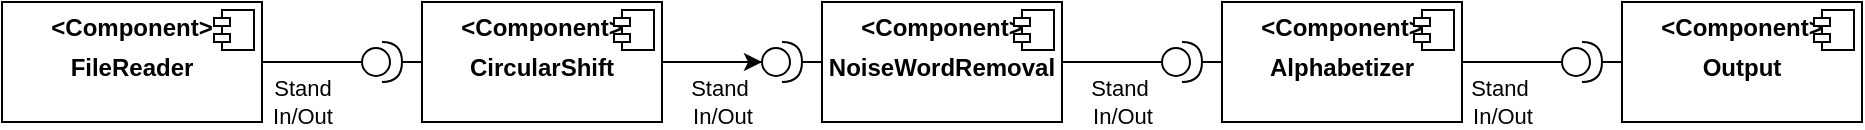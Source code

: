 <mxfile version="14.9.1" type="github">
  <diagram id="CF18A-GT9-lSxNKLadu5" name="Page-1">
    <mxGraphModel dx="1150" dy="673" grid="1" gridSize="10" guides="1" tooltips="1" connect="1" arrows="1" fold="1" page="1" pageScale="1" pageWidth="1100" pageHeight="850" math="0" shadow="0">
      <root>
        <mxCell id="0" />
        <mxCell id="1" parent="0" />
        <mxCell id="RMtMbsQrBZ2C0Liq4MZr-1" value="&lt;p style=&quot;margin: 0px ; margin-top: 6px ; text-align: center&quot;&gt;&lt;b&gt;&amp;lt;Component&amp;gt;&lt;/b&gt;&lt;/p&gt;&lt;p style=&quot;margin: 0px ; margin-top: 6px ; text-align: center&quot;&gt;&lt;b&gt;FileReader&lt;/b&gt;&lt;/p&gt;" style="align=left;overflow=fill;html=1;dropTarget=0;" parent="1" vertex="1">
          <mxGeometry x="30" y="210" width="130" height="60" as="geometry" />
        </mxCell>
        <mxCell id="RMtMbsQrBZ2C0Liq4MZr-2" value="" style="shape=component;jettyWidth=8;jettyHeight=4;" parent="RMtMbsQrBZ2C0Liq4MZr-1" vertex="1">
          <mxGeometry x="1" width="20" height="20" relative="1" as="geometry">
            <mxPoint x="-24" y="4" as="offset" />
          </mxGeometry>
        </mxCell>
        <mxCell id="RMtMbsQrBZ2C0Liq4MZr-3" value="" style="shape=providedRequiredInterface;html=1;verticalLabelPosition=bottom;" parent="1" vertex="1">
          <mxGeometry x="210" y="230" width="20" height="20" as="geometry" />
        </mxCell>
        <mxCell id="RMtMbsQrBZ2C0Liq4MZr-4" value="Stand &lt;br&gt;In/Out" style="endArrow=none;html=1;exitX=1;exitY=0.5;exitDx=0;exitDy=0;entryX=0;entryY=0.5;entryDx=0;entryDy=0;entryPerimeter=0;" parent="1" source="RMtMbsQrBZ2C0Liq4MZr-1" target="RMtMbsQrBZ2C0Liq4MZr-3" edge="1">
          <mxGeometry x="-0.2" y="-20" width="50" height="50" relative="1" as="geometry">
            <mxPoint x="330" y="370" as="sourcePoint" />
            <mxPoint x="380" y="320" as="targetPoint" />
            <mxPoint as="offset" />
          </mxGeometry>
        </mxCell>
        <mxCell id="0xQ-q-MiU8K1plo1jYHD-1" value="" style="edgeStyle=orthogonalEdgeStyle;rounded=0;orthogonalLoop=1;jettySize=auto;html=1;" parent="1" source="RMtMbsQrBZ2C0Liq4MZr-6" target="RMtMbsQrBZ2C0Liq4MZr-13" edge="1">
          <mxGeometry relative="1" as="geometry" />
        </mxCell>
        <mxCell id="RMtMbsQrBZ2C0Liq4MZr-6" value="&lt;p style=&quot;margin: 0px ; margin-top: 6px ; text-align: center&quot;&gt;&lt;b&gt;&amp;lt;Component&amp;gt;&lt;/b&gt;&lt;/p&gt;&lt;p style=&quot;margin: 0px ; margin-top: 6px ; text-align: center&quot;&gt;&lt;b&gt;CircularShift&lt;/b&gt;&lt;/p&gt;" style="align=left;overflow=fill;html=1;dropTarget=0;" parent="1" vertex="1">
          <mxGeometry x="240" y="210" width="120" height="60" as="geometry" />
        </mxCell>
        <mxCell id="RMtMbsQrBZ2C0Liq4MZr-7" value="" style="shape=component;jettyWidth=8;jettyHeight=4;" parent="RMtMbsQrBZ2C0Liq4MZr-6" vertex="1">
          <mxGeometry x="1" width="20" height="20" relative="1" as="geometry">
            <mxPoint x="-24" y="4" as="offset" />
          </mxGeometry>
        </mxCell>
        <mxCell id="RMtMbsQrBZ2C0Liq4MZr-8" value="" style="endArrow=none;html=1;exitX=1;exitY=0.5;exitDx=0;exitDy=0;entryX=0;entryY=0.5;entryDx=0;entryDy=0;exitPerimeter=0;" parent="1" source="RMtMbsQrBZ2C0Liq4MZr-3" target="RMtMbsQrBZ2C0Liq4MZr-6" edge="1">
          <mxGeometry width="50" height="50" relative="1" as="geometry">
            <mxPoint x="230" y="250" as="sourcePoint" />
            <mxPoint x="270" y="250" as="targetPoint" />
          </mxGeometry>
        </mxCell>
        <mxCell id="RMtMbsQrBZ2C0Liq4MZr-9" value="Stand&amp;nbsp;&lt;br&gt;In/Out" style="endArrow=none;html=1;exitX=1;exitY=0.5;exitDx=0;exitDy=0;entryX=0;entryY=0.5;entryDx=0;entryDy=0;entryPerimeter=0;" parent="1" source="RMtMbsQrBZ2C0Liq4MZr-6" target="RMtMbsQrBZ2C0Liq4MZr-13" edge="1">
          <mxGeometry x="0.2" y="-20" width="50" height="50" relative="1" as="geometry">
            <mxPoint x="470" y="240" as="sourcePoint" />
            <mxPoint x="510" y="240" as="targetPoint" />
            <mxPoint as="offset" />
          </mxGeometry>
        </mxCell>
        <mxCell id="RMtMbsQrBZ2C0Liq4MZr-10" value="&lt;p style=&quot;margin: 0px ; margin-top: 6px ; text-align: center&quot;&gt;&lt;b&gt;&amp;lt;Component&amp;gt;&lt;/b&gt;&lt;/p&gt;&lt;p style=&quot;margin: 0px ; margin-top: 6px ; text-align: center&quot;&gt;&lt;b&gt;NoiseWordRemoval&lt;/b&gt;&lt;/p&gt;" style="align=left;overflow=fill;html=1;dropTarget=0;" parent="1" vertex="1">
          <mxGeometry x="440" y="210" width="120" height="60" as="geometry" />
        </mxCell>
        <mxCell id="RMtMbsQrBZ2C0Liq4MZr-11" value="" style="shape=component;jettyWidth=8;jettyHeight=4;" parent="RMtMbsQrBZ2C0Liq4MZr-10" vertex="1">
          <mxGeometry x="1" width="20" height="20" relative="1" as="geometry">
            <mxPoint x="-24" y="4" as="offset" />
          </mxGeometry>
        </mxCell>
        <mxCell id="RMtMbsQrBZ2C0Liq4MZr-12" value="" style="endArrow=none;html=1;entryX=0;entryY=0.5;entryDx=0;entryDy=0;exitX=1;exitY=0.5;exitDx=0;exitDy=0;exitPerimeter=0;" parent="1" source="RMtMbsQrBZ2C0Liq4MZr-13" target="RMtMbsQrBZ2C0Liq4MZr-10" edge="1">
          <mxGeometry width="50" height="50" relative="1" as="geometry">
            <mxPoint x="440" y="240" as="sourcePoint" />
            <mxPoint x="520" y="250" as="targetPoint" />
          </mxGeometry>
        </mxCell>
        <mxCell id="RMtMbsQrBZ2C0Liq4MZr-13" value="" style="shape=providedRequiredInterface;html=1;verticalLabelPosition=bottom;" parent="1" vertex="1">
          <mxGeometry x="410" y="230" width="20" height="20" as="geometry" />
        </mxCell>
        <mxCell id="RMtMbsQrBZ2C0Liq4MZr-14" value="Stand&amp;nbsp;&lt;br&gt;In/Out" style="endArrow=none;html=1;exitX=1;exitY=0.5;exitDx=0;exitDy=0;entryX=0;entryY=0.5;entryDx=0;entryDy=0;entryPerimeter=0;" parent="1" source="RMtMbsQrBZ2C0Liq4MZr-10" target="RMtMbsQrBZ2C0Liq4MZr-18" edge="1">
          <mxGeometry x="0.2" y="-20" width="50" height="50" relative="1" as="geometry">
            <mxPoint x="720" y="240" as="sourcePoint" />
            <mxPoint x="760" y="240" as="targetPoint" />
            <mxPoint as="offset" />
          </mxGeometry>
        </mxCell>
        <mxCell id="RMtMbsQrBZ2C0Liq4MZr-15" value="&lt;p style=&quot;margin: 0px ; margin-top: 6px ; text-align: center&quot;&gt;&lt;b&gt;&amp;lt;Component&amp;gt;&lt;/b&gt;&lt;/p&gt;&lt;p style=&quot;margin: 0px ; margin-top: 6px ; text-align: center&quot;&gt;&lt;b&gt;Alphabetizer&lt;/b&gt;&lt;/p&gt;" style="align=left;overflow=fill;html=1;dropTarget=0;" parent="1" vertex="1">
          <mxGeometry x="640" y="210" width="120" height="60" as="geometry" />
        </mxCell>
        <mxCell id="RMtMbsQrBZ2C0Liq4MZr-16" value="" style="shape=component;jettyWidth=8;jettyHeight=4;" parent="RMtMbsQrBZ2C0Liq4MZr-15" vertex="1">
          <mxGeometry x="1" width="20" height="20" relative="1" as="geometry">
            <mxPoint x="-24" y="4" as="offset" />
          </mxGeometry>
        </mxCell>
        <mxCell id="RMtMbsQrBZ2C0Liq4MZr-17" value="" style="endArrow=none;html=1;exitX=1;exitY=0.5;exitDx=0;exitDy=0;entryX=0;entryY=0.5;entryDx=0;entryDy=0;exitPerimeter=0;" parent="1" source="RMtMbsQrBZ2C0Liq4MZr-18" target="RMtMbsQrBZ2C0Liq4MZr-15" edge="1">
          <mxGeometry width="50" height="50" relative="1" as="geometry">
            <mxPoint x="780" y="240" as="sourcePoint" />
            <mxPoint x="770" y="250" as="targetPoint" />
          </mxGeometry>
        </mxCell>
        <mxCell id="RMtMbsQrBZ2C0Liq4MZr-18" value="" style="shape=providedRequiredInterface;html=1;verticalLabelPosition=bottom;" parent="1" vertex="1">
          <mxGeometry x="610" y="230" width="20" height="20" as="geometry" />
        </mxCell>
        <mxCell id="RMtMbsQrBZ2C0Liq4MZr-19" value="Stand&amp;nbsp;&lt;br&gt;In/Out" style="endArrow=none;html=1;exitX=1;exitY=0.5;exitDx=0;exitDy=0;entryX=0;entryY=0.5;entryDx=0;entryDy=0;entryPerimeter=0;" parent="1" target="RMtMbsQrBZ2C0Liq4MZr-23" edge="1">
          <mxGeometry x="-0.2" y="-20" width="50" height="50" relative="1" as="geometry">
            <mxPoint x="760" y="240" as="sourcePoint" />
            <mxPoint x="960" y="240" as="targetPoint" />
            <mxPoint as="offset" />
          </mxGeometry>
        </mxCell>
        <mxCell id="RMtMbsQrBZ2C0Liq4MZr-20" value="&lt;p style=&quot;margin: 0px ; margin-top: 6px ; text-align: center&quot;&gt;&lt;b&gt;&amp;lt;Component&amp;gt;&lt;/b&gt;&lt;/p&gt;&lt;p style=&quot;margin: 0px ; margin-top: 6px ; text-align: center&quot;&gt;&lt;b&gt;Output&lt;/b&gt;&lt;/p&gt;" style="align=left;overflow=fill;html=1;dropTarget=0;" parent="1" vertex="1">
          <mxGeometry x="840" y="210" width="120" height="60" as="geometry" />
        </mxCell>
        <mxCell id="RMtMbsQrBZ2C0Liq4MZr-21" value="" style="shape=component;jettyWidth=8;jettyHeight=4;" parent="RMtMbsQrBZ2C0Liq4MZr-20" vertex="1">
          <mxGeometry x="1" width="20" height="20" relative="1" as="geometry">
            <mxPoint x="-24" y="4" as="offset" />
          </mxGeometry>
        </mxCell>
        <mxCell id="RMtMbsQrBZ2C0Liq4MZr-22" value="" style="endArrow=none;html=1;exitX=1;exitY=0.5;exitDx=0;exitDy=0;entryX=0;entryY=0.5;entryDx=0;entryDy=0;exitPerimeter=0;" parent="1" source="RMtMbsQrBZ2C0Liq4MZr-23" target="RMtMbsQrBZ2C0Liq4MZr-20" edge="1">
          <mxGeometry width="50" height="50" relative="1" as="geometry">
            <mxPoint x="980" y="240" as="sourcePoint" />
            <mxPoint x="970" y="250" as="targetPoint" />
          </mxGeometry>
        </mxCell>
        <mxCell id="RMtMbsQrBZ2C0Liq4MZr-23" value="" style="shape=providedRequiredInterface;html=1;verticalLabelPosition=bottom;" parent="1" vertex="1">
          <mxGeometry x="810" y="230" width="20" height="20" as="geometry" />
        </mxCell>
      </root>
    </mxGraphModel>
  </diagram>
</mxfile>
